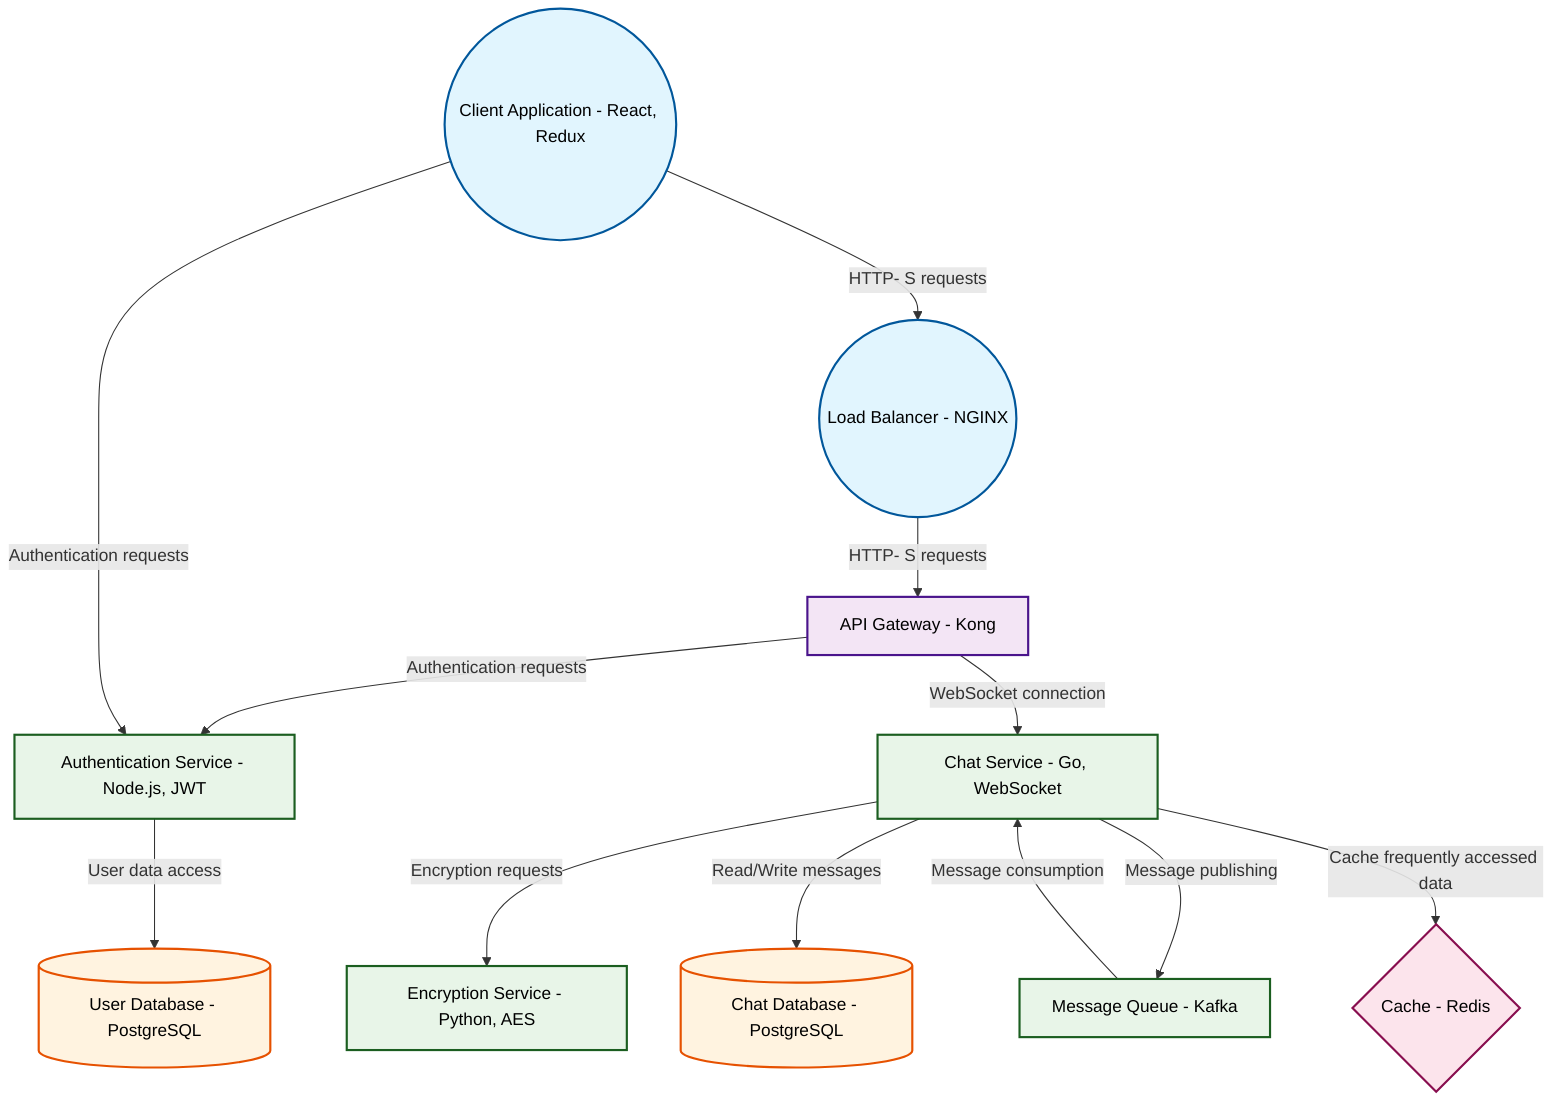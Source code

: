 graph TB

    %% Professional Software Architecture Styling
    classDef userInterface fill:#e1f5fe,stroke:#01579b,stroke-width:2px,color:#000
    classDef apiLayer fill:#f3e5f5,stroke:#4a148c,stroke-width:2px,color:#000
    classDef service fill:#e8f5e8,stroke:#1b5e20,stroke-width:2px,color:#000
    classDef database fill:#fff3e0,stroke:#e65100,stroke-width:2px,color:#000
    classDef cache fill:#fce4ec,stroke:#880e4f,stroke-width:2px,color:#000
    classDef external fill:#f1f8e9,stroke:#33691e,stroke-width:2px,color:#000

    lb1((Load Balancer - NGINX))
    api_gateway[API Gateway - Kong]
    auth_service[Authentication Service - Node.js, JWT]
    chat_service[Chat Service - Go, WebSocket]
    encryption_service[Encryption Service - Python, AES]
    message_queue[Message Queue - Kafka]
    user_db[(User Database - PostgreSQL)]
    chat_db[(Chat Database - PostgreSQL)]
    cache{Cache - Redis}
    client((Client Application - React, Redux))

    client -->|HTTP- S requests| lb1
    lb1 -->|HTTP- S requests| api_gateway
    api_gateway -->|Authentication requests| auth_service
    api_gateway -->|WebSocket connection| chat_service
    chat_service -->|Encryption requests| encryption_service
    chat_service -->|Message publishing| message_queue
    message_queue -->|Message consumption| chat_service
    chat_service -->|Read/Write messages| chat_db
    auth_service -->|User data access| user_db
    chat_service -->|Cache frequently accessed data| cache
    client -->|Authentication requests| auth_service

    class lb1 userInterface
    class api_gateway apiLayer
    class auth_service service
    class chat_service service
    class encryption_service service
    class message_queue service
    class user_db database
    class chat_db database
    class cache cache
    class client userInterface